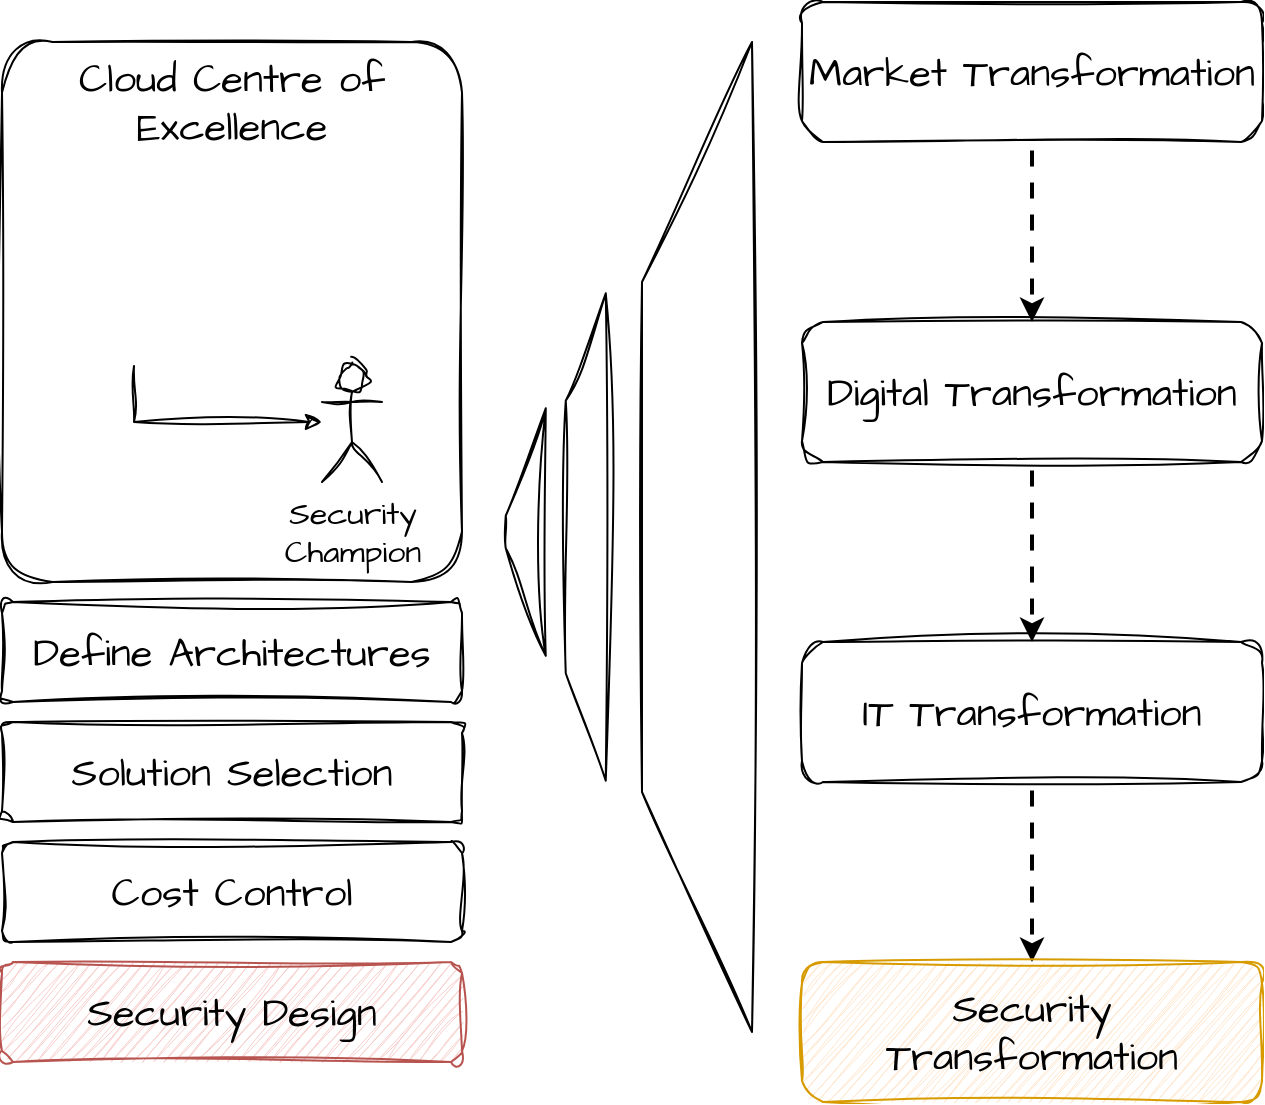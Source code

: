 <mxfile version="24.2.5" type="device">
  <diagram name="Page-1" id="kAZAMrEDLjiafXalER38">
    <mxGraphModel dx="844" dy="599" grid="0" gridSize="10" guides="1" tooltips="1" connect="1" arrows="1" fold="1" page="0" pageScale="1" pageWidth="850" pageHeight="1100" math="0" shadow="0">
      <root>
        <mxCell id="0" />
        <mxCell id="1" parent="0" />
        <mxCell id="XJ5a9MvPNYXjK2-B60-z-6" style="edgeStyle=orthogonalEdgeStyle;rounded=0;hachureGap=4;orthogonalLoop=1;jettySize=auto;html=1;exitX=0.5;exitY=1;exitDx=0;exitDy=0;entryX=0.5;entryY=0;entryDx=0;entryDy=0;fontFamily=Architects Daughter;fontSource=https%3A%2F%2Ffonts.googleapis.com%2Fcss%3Ffamily%3DArchitects%2BDaughter;strokeWidth=2;flowAnimation=1;" edge="1" parent="1" source="XJ5a9MvPNYXjK2-B60-z-1" target="XJ5a9MvPNYXjK2-B60-z-3">
          <mxGeometry relative="1" as="geometry" />
        </mxCell>
        <mxCell id="XJ5a9MvPNYXjK2-B60-z-1" value="Digital Transformation" style="rounded=1;whiteSpace=wrap;html=1;sketch=1;hachureGap=4;jiggle=2;curveFitting=1;fontFamily=Architects Daughter;fontSource=https%3A%2F%2Ffonts.googleapis.com%2Fcss%3Ffamily%3DArchitects%2BDaughter;fontSize=20;" vertex="1" parent="1">
          <mxGeometry x="430" y="250" width="230" height="70" as="geometry" />
        </mxCell>
        <mxCell id="XJ5a9MvPNYXjK2-B60-z-5" style="edgeStyle=orthogonalEdgeStyle;rounded=0;hachureGap=4;orthogonalLoop=1;jettySize=auto;html=1;exitX=0.5;exitY=1;exitDx=0;exitDy=0;entryX=0.5;entryY=0;entryDx=0;entryDy=0;fontFamily=Architects Daughter;fontSource=https%3A%2F%2Ffonts.googleapis.com%2Fcss%3Ffamily%3DArchitects%2BDaughter;strokeWidth=2;flowAnimation=1;" edge="1" parent="1" source="XJ5a9MvPNYXjK2-B60-z-2" target="XJ5a9MvPNYXjK2-B60-z-1">
          <mxGeometry relative="1" as="geometry" />
        </mxCell>
        <mxCell id="XJ5a9MvPNYXjK2-B60-z-2" value="Market Transformation" style="rounded=1;whiteSpace=wrap;html=1;sketch=1;hachureGap=4;jiggle=2;curveFitting=1;fontFamily=Architects Daughter;fontSource=https%3A%2F%2Ffonts.googleapis.com%2Fcss%3Ffamily%3DArchitects%2BDaughter;fontSize=20;" vertex="1" parent="1">
          <mxGeometry x="430" y="90" width="230" height="70" as="geometry" />
        </mxCell>
        <mxCell id="XJ5a9MvPNYXjK2-B60-z-7" style="edgeStyle=orthogonalEdgeStyle;rounded=0;hachureGap=4;orthogonalLoop=1;jettySize=auto;html=1;exitX=0.5;exitY=1;exitDx=0;exitDy=0;entryX=0.5;entryY=0;entryDx=0;entryDy=0;fontFamily=Architects Daughter;fontSource=https%3A%2F%2Ffonts.googleapis.com%2Fcss%3Ffamily%3DArchitects%2BDaughter;strokeWidth=2;flowAnimation=1;" edge="1" parent="1" source="XJ5a9MvPNYXjK2-B60-z-3" target="XJ5a9MvPNYXjK2-B60-z-4">
          <mxGeometry relative="1" as="geometry" />
        </mxCell>
        <mxCell id="XJ5a9MvPNYXjK2-B60-z-3" value="IT Transformation" style="rounded=1;whiteSpace=wrap;html=1;sketch=1;hachureGap=4;jiggle=2;curveFitting=1;fontFamily=Architects Daughter;fontSource=https%3A%2F%2Ffonts.googleapis.com%2Fcss%3Ffamily%3DArchitects%2BDaughter;fontSize=20;" vertex="1" parent="1">
          <mxGeometry x="430" y="410" width="230" height="70" as="geometry" />
        </mxCell>
        <mxCell id="XJ5a9MvPNYXjK2-B60-z-4" value="Security Transformation" style="rounded=1;whiteSpace=wrap;html=1;sketch=1;hachureGap=4;jiggle=2;curveFitting=1;fontFamily=Architects Daughter;fontSource=https%3A%2F%2Ffonts.googleapis.com%2Fcss%3Ffamily%3DArchitects%2BDaughter;fontSize=20;fillColor=#ffe6cc;strokeColor=#d79b00;" vertex="1" parent="1">
          <mxGeometry x="430" y="570" width="230" height="70" as="geometry" />
        </mxCell>
        <mxCell id="XJ5a9MvPNYXjK2-B60-z-15" value="Cloud Centre of Excellence" style="rounded=1;whiteSpace=wrap;html=1;sketch=1;hachureGap=4;jiggle=2;curveFitting=1;fontFamily=Architects Daughter;fontSource=https%3A%2F%2Ffonts.googleapis.com%2Fcss%3Ffamily%3DArchitects%2BDaughter;fontSize=20;verticalAlign=top;arcSize=11;" vertex="1" parent="1">
          <mxGeometry x="30" y="110" width="230" height="270" as="geometry" />
        </mxCell>
        <mxCell id="XJ5a9MvPNYXjK2-B60-z-8" value="Security&lt;div style=&quot;font-size: 16px;&quot;&gt;Champion&lt;/div&gt;" style="shape=umlActor;verticalLabelPosition=bottom;verticalAlign=top;html=1;outlineConnect=0;sketch=1;hachureGap=4;jiggle=2;curveFitting=1;fontFamily=Architects Daughter;fontSource=https%3A%2F%2Ffonts.googleapis.com%2Fcss%3Ffamily%3DArchitects%2BDaughter;fontSize=16;" vertex="1" parent="1">
          <mxGeometry x="190" y="270" width="30" height="60" as="geometry" />
        </mxCell>
        <mxCell id="XJ5a9MvPNYXjK2-B60-z-18" style="edgeStyle=orthogonalEdgeStyle;rounded=0;sketch=1;hachureGap=4;jiggle=2;curveFitting=1;orthogonalLoop=1;jettySize=auto;html=1;exitX=0.5;exitY=1;exitDx=0;exitDy=0;fontFamily=Architects Daughter;fontSource=https%3A%2F%2Ffonts.googleapis.com%2Fcss%3Ffamily%3DArchitects%2BDaughter;" edge="1" parent="1" source="XJ5a9MvPNYXjK2-B60-z-17" target="XJ5a9MvPNYXjK2-B60-z-8">
          <mxGeometry relative="1" as="geometry" />
        </mxCell>
        <mxCell id="XJ5a9MvPNYXjK2-B60-z-17" value="" style="shape=image;verticalLabelPosition=bottom;labelBackgroundColor=default;verticalAlign=top;aspect=fixed;imageAspect=0;image=https://cdn-icons-png.flaticon.com/512/32/32441.png;" vertex="1" parent="1">
          <mxGeometry x="50" y="180" width="92" height="92" as="geometry" />
        </mxCell>
        <mxCell id="XJ5a9MvPNYXjK2-B60-z-19" value="Define Architectures" style="rounded=1;whiteSpace=wrap;html=1;sketch=1;hachureGap=4;jiggle=2;curveFitting=1;fontFamily=Architects Daughter;fontSource=https%3A%2F%2Ffonts.googleapis.com%2Fcss%3Ffamily%3DArchitects%2BDaughter;fontSize=20;verticalAlign=middle;arcSize=11;" vertex="1" parent="1">
          <mxGeometry x="30" y="390" width="230" height="50" as="geometry" />
        </mxCell>
        <mxCell id="XJ5a9MvPNYXjK2-B60-z-20" value="Solution Selection" style="rounded=1;whiteSpace=wrap;html=1;sketch=1;hachureGap=4;jiggle=2;curveFitting=1;fontFamily=Architects Daughter;fontSource=https%3A%2F%2Ffonts.googleapis.com%2Fcss%3Ffamily%3DArchitects%2BDaughter;fontSize=20;verticalAlign=middle;arcSize=11;" vertex="1" parent="1">
          <mxGeometry x="30" y="450" width="230" height="50" as="geometry" />
        </mxCell>
        <mxCell id="XJ5a9MvPNYXjK2-B60-z-21" value="Cost Control" style="rounded=1;whiteSpace=wrap;html=1;sketch=1;hachureGap=4;jiggle=2;curveFitting=1;fontFamily=Architects Daughter;fontSource=https%3A%2F%2Ffonts.googleapis.com%2Fcss%3Ffamily%3DArchitects%2BDaughter;fontSize=20;verticalAlign=middle;arcSize=11;" vertex="1" parent="1">
          <mxGeometry x="30" y="510" width="230" height="50" as="geometry" />
        </mxCell>
        <mxCell id="XJ5a9MvPNYXjK2-B60-z-22" value="Security Design" style="rounded=1;whiteSpace=wrap;html=1;sketch=1;hachureGap=4;jiggle=2;curveFitting=1;fontFamily=Architects Daughter;fontSource=https%3A%2F%2Ffonts.googleapis.com%2Fcss%3Ffamily%3DArchitects%2BDaughter;fontSize=20;verticalAlign=middle;arcSize=11;fillColor=#f8cecc;strokeColor=#b85450;" vertex="1" parent="1">
          <mxGeometry x="30" y="570" width="230" height="50" as="geometry" />
        </mxCell>
        <mxCell id="XJ5a9MvPNYXjK2-B60-z-24" value="" style="shape=trapezoid;perimeter=trapezoidPerimeter;whiteSpace=wrap;html=1;fixedSize=1;sketch=1;hachureGap=4;jiggle=2;curveFitting=1;fontFamily=Architects Daughter;fontSource=https%3A%2F%2Ffonts.googleapis.com%2Fcss%3Ffamily%3DArchitects%2BDaughter;rotation=-90;size=120;" vertex="1" parent="1">
          <mxGeometry x="130" y="330" width="495" height="55" as="geometry" />
        </mxCell>
        <mxCell id="XJ5a9MvPNYXjK2-B60-z-25" value="" style="shape=trapezoid;perimeter=trapezoidPerimeter;whiteSpace=wrap;html=1;fixedSize=1;sketch=1;hachureGap=4;jiggle=2;curveFitting=1;fontFamily=Architects Daughter;fontSource=https%3A%2F%2Ffonts.googleapis.com%2Fcss%3Ffamily%3DArchitects%2BDaughter;rotation=-90;size=53.75;" vertex="1" parent="1">
          <mxGeometry x="200" y="347.5" width="243.75" height="20" as="geometry" />
        </mxCell>
        <mxCell id="XJ5a9MvPNYXjK2-B60-z-27" value="" style="shape=trapezoid;perimeter=trapezoidPerimeter;whiteSpace=wrap;html=1;fixedSize=1;sketch=1;hachureGap=4;jiggle=2;curveFitting=1;fontFamily=Architects Daughter;fontSource=https%3A%2F%2Ffonts.googleapis.com%2Fcss%3Ffamily%3DArchitects%2BDaughter;rotation=-90;size=53.75;" vertex="1" parent="1">
          <mxGeometry x="230" y="345" width="123.75" height="20" as="geometry" />
        </mxCell>
      </root>
    </mxGraphModel>
  </diagram>
</mxfile>
